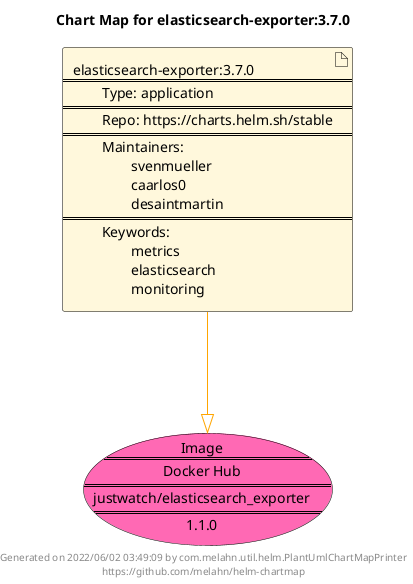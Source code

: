 @startuml
skinparam linetype ortho
skinparam backgroundColor white
skinparam usecaseBorderColor black
skinparam usecaseArrowColor LightSlateGray
skinparam artifactBorderColor black
skinparam artifactArrowColor LightSlateGray

title Chart Map for elasticsearch-exporter:3.7.0

'There is one referenced Helm Chart
artifact "elasticsearch-exporter:3.7.0\n====\n\tType: application\n====\n\tRepo: https://charts.helm.sh/stable\n====\n\tMaintainers: \n\t\tsvenmueller\n\t\tcaarlos0\n\t\tdesaintmartin\n====\n\tKeywords: \n\t\tmetrics\n\t\telasticsearch\n\t\tmonitoring" as elasticsearch_exporter_3_7_0 #Cornsilk

'There is one referenced Docker Image
usecase "Image\n====\nDocker Hub\n====\njustwatch/elasticsearch_exporter\n====\n1.1.0" as justwatch_elasticsearch_exporter_1_1_0 #HotPink

'Chart Dependencies
elasticsearch_exporter_3_7_0--[#orange]-|>justwatch_elasticsearch_exporter_1_1_0

center footer Generated on 2022/06/02 03:49:09 by com.melahn.util.helm.PlantUmlChartMapPrinter\nhttps://github.com/melahn/helm-chartmap
@enduml
